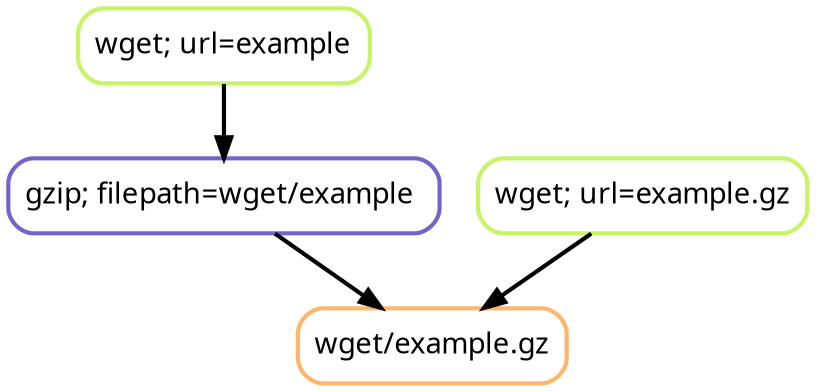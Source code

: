 digraph snakemake_dag {
    graph[bgcolor=white, margin=0];
    node[shape=rectangle, style=rounded, fontname=sans, fontsize=14, penwidth=2];
    edge[penwidth=2, fontcolor=black];
	0[label = "wget; url=example", color = "#C6F466"];
	1[label = "gzip; filepath=wget/example ", color = "#7164CA"];
	2[label = "wget/example.gz", color = "#FFB66B"];
	3[label = "wget; url=example.gz", color = "#C6F466"];
	0 -> 1
	1 -> 2
	3 -> 2
}            
